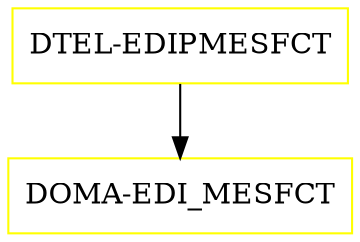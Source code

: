 digraph G {
  "DTEL-EDIPMESFCT" [shape=box,color=yellow];
  "DOMA-EDI_MESFCT" [shape=box,color=yellow,URL="./DOMA_EDI_MESFCT.html"];
  "DTEL-EDIPMESFCT" -> "DOMA-EDI_MESFCT";
}
